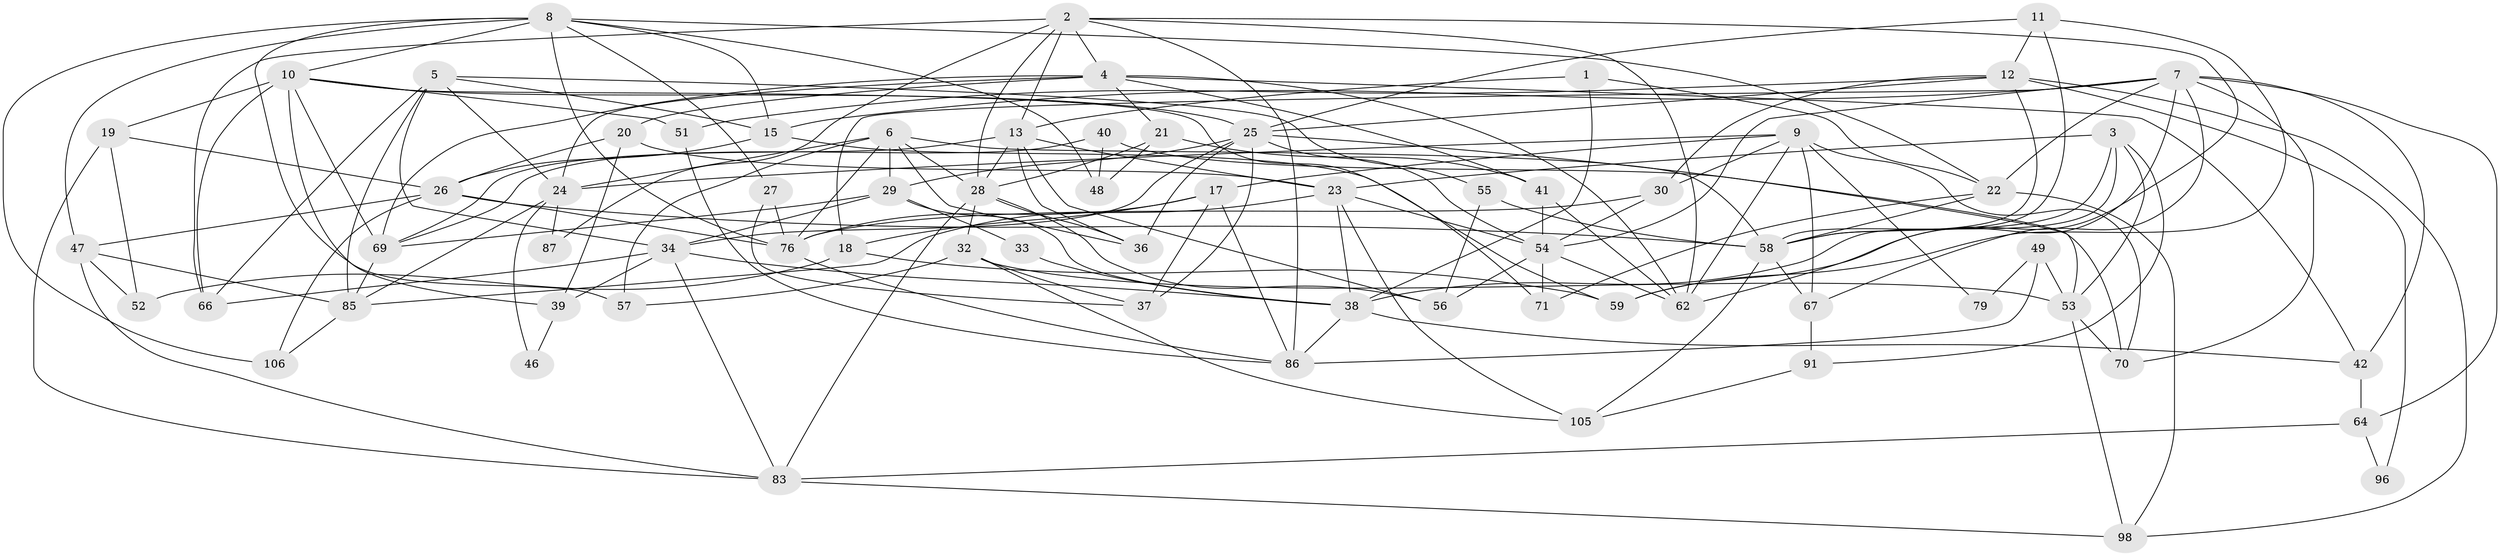 // original degree distribution, {3: 0.26851851851851855, 6: 0.12962962962962962, 5: 0.17592592592592593, 7: 0.018518518518518517, 4: 0.2962962962962963, 2: 0.1111111111111111}
// Generated by graph-tools (version 1.1) at 2025/11/02/27/25 16:11:17]
// undirected, 69 vertices, 174 edges
graph export_dot {
graph [start="1"]
  node [color=gray90,style=filled];
  1;
  2 [super="+14"];
  3 [super="+89"];
  4 [super="+104"];
  5 [super="+63"];
  6 [super="+61"];
  7 [super="+88"];
  8 [super="+93"];
  9 [super="+74"];
  10 [super="+60"];
  11 [super="+16"];
  12 [super="+73"];
  13 [super="+31"];
  15;
  17;
  18 [super="+77"];
  19;
  20;
  21 [super="+82"];
  22;
  23 [super="+107"];
  24 [super="+102"];
  25 [super="+45"];
  26 [super="+75"];
  27 [super="+35"];
  28 [super="+68"];
  29 [super="+101"];
  30 [super="+44"];
  32 [super="+81"];
  33;
  34 [super="+43"];
  36;
  37;
  38 [super="+80"];
  39 [super="+50"];
  40;
  41;
  42 [super="+100"];
  46;
  47;
  48;
  49;
  51;
  52;
  53 [super="+84"];
  54 [super="+94"];
  55;
  56;
  57;
  58 [super="+95"];
  59;
  62 [super="+65"];
  64 [super="+72"];
  66;
  67 [super="+103"];
  69 [super="+97"];
  70 [super="+78"];
  71;
  76 [super="+90"];
  79;
  83 [super="+99"];
  85 [super="+92"];
  86 [super="+108"];
  87;
  91;
  96;
  98;
  105;
  106;
  1 -- 13;
  1 -- 22;
  1 -- 38;
  2 -- 66;
  2 -- 87;
  2 -- 62;
  2 -- 28;
  2 -- 59;
  2 -- 4;
  2 -- 86;
  2 -- 13;
  3 -- 53;
  3 -- 38;
  3 -- 91;
  3 -- 58;
  3 -- 23;
  4 -- 62;
  4 -- 24 [weight=2];
  4 -- 69;
  4 -- 20;
  4 -- 21;
  4 -- 41;
  4 -- 42;
  5 -- 66;
  5 -- 34;
  5 -- 55;
  5 -- 24;
  5 -- 85;
  5 -- 15;
  6 -- 24;
  6 -- 29;
  6 -- 58;
  6 -- 76;
  6 -- 57;
  6 -- 28;
  6 -- 36;
  7 -- 42;
  7 -- 22;
  7 -- 54;
  7 -- 64;
  7 -- 62;
  7 -- 67;
  7 -- 15;
  7 -- 70;
  7 -- 18;
  8 -- 15;
  8 -- 57;
  8 -- 48;
  8 -- 22;
  8 -- 106;
  8 -- 10;
  8 -- 47;
  8 -- 76;
  8 -- 27;
  9 -- 17;
  9 -- 70;
  9 -- 67;
  9 -- 24;
  9 -- 62;
  9 -- 79;
  9 -- 30;
  10 -- 69 [weight=2];
  10 -- 71;
  10 -- 51;
  10 -- 66;
  10 -- 19;
  10 -- 39;
  10 -- 25;
  11 -- 25;
  11 -- 59;
  11 -- 12;
  11 -- 58;
  12 -- 58;
  12 -- 25;
  12 -- 98;
  12 -- 96;
  12 -- 51;
  12 -- 30;
  13 -- 56;
  13 -- 23;
  13 -- 28;
  13 -- 69;
  13 -- 36;
  15 -- 26;
  15 -- 59;
  17 -- 37;
  17 -- 18;
  17 -- 76;
  17 -- 86;
  18 -- 52;
  18 -- 59;
  19 -- 52;
  19 -- 26;
  19 -- 83;
  20 -- 39;
  20 -- 26;
  20 -- 23;
  21 -- 48;
  21 -- 41;
  21 -- 28;
  22 -- 98;
  22 -- 71;
  22 -- 58;
  23 -- 38;
  23 -- 105;
  23 -- 54;
  23 -- 85;
  24 -- 87;
  24 -- 46;
  24 -- 85;
  25 -- 34;
  25 -- 54;
  25 -- 36;
  25 -- 37;
  25 -- 29;
  25 -- 53;
  26 -- 76;
  26 -- 106;
  26 -- 47;
  26 -- 58;
  27 -- 76;
  27 -- 37;
  28 -- 36;
  28 -- 56;
  28 -- 32;
  28 -- 83;
  29 -- 34;
  29 -- 38;
  29 -- 33;
  29 -- 69;
  30 -- 54;
  30 -- 76;
  32 -- 105;
  32 -- 37;
  32 -- 53;
  32 -- 57;
  33 -- 38;
  34 -- 38;
  34 -- 83;
  34 -- 66;
  34 -- 39;
  38 -- 42;
  38 -- 86;
  39 -- 46;
  40 -- 48;
  40 -- 70;
  40 -- 69;
  41 -- 54;
  41 -- 62;
  42 -- 64;
  47 -- 83;
  47 -- 52;
  47 -- 85;
  49 -- 53;
  49 -- 86;
  49 -- 79;
  51 -- 86;
  53 -- 98;
  53 -- 70;
  54 -- 56;
  54 -- 71;
  54 -- 62;
  55 -- 56;
  55 -- 58;
  58 -- 67;
  58 -- 105;
  64 -- 96;
  64 -- 83;
  67 -- 91;
  69 -- 85;
  76 -- 86;
  83 -- 98;
  85 -- 106;
  91 -- 105;
}
